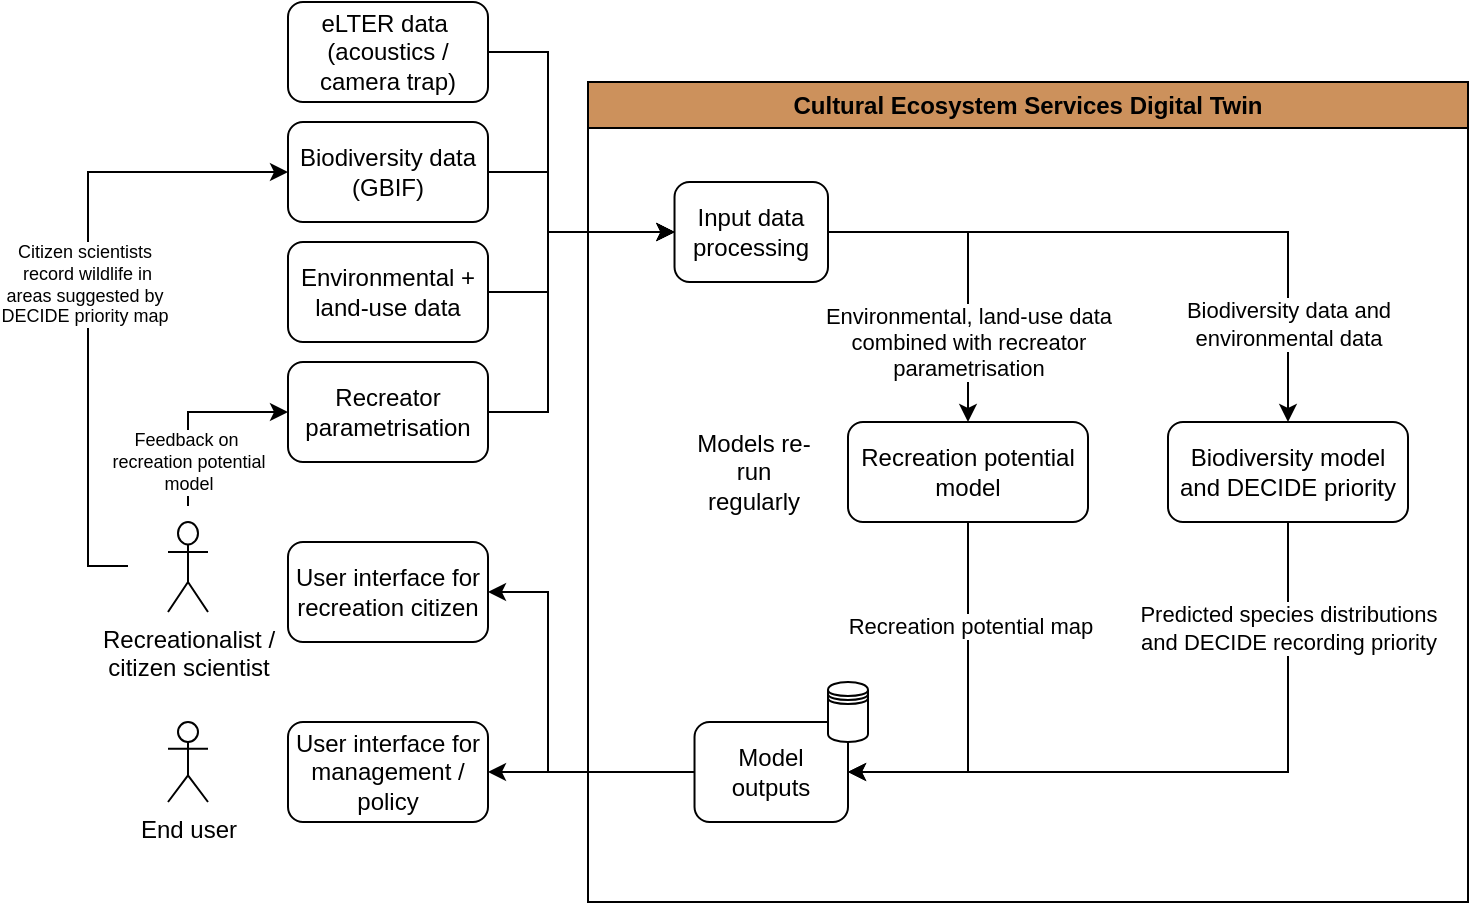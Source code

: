 <mxfile version="21.4.0" type="device">
  <diagram name="Page-1" id="pDZRCogy7_LoOODm2fah">
    <mxGraphModel dx="1086" dy="663" grid="1" gridSize="10" guides="1" tooltips="1" connect="1" arrows="1" fold="1" page="1" pageScale="1" pageWidth="827" pageHeight="583" math="0" shadow="0">
      <root>
        <mxCell id="0" />
        <mxCell id="1" parent="0" />
        <mxCell id="THtRjXHniIfY9D9vdl9W-40" style="edgeStyle=orthogonalEdgeStyle;rounded=0;orthogonalLoop=1;jettySize=auto;html=1;exitX=0.5;exitY=0;exitDx=0;exitDy=0;entryX=0;entryY=0.5;entryDx=0;entryDy=0;" edge="1" parent="1" source="THtRjXHniIfY9D9vdl9W-39" target="THtRjXHniIfY9D9vdl9W-10">
          <mxGeometry relative="1" as="geometry" />
        </mxCell>
        <mxCell id="THtRjXHniIfY9D9vdl9W-43" value="Feedback on&amp;nbsp;&lt;br style=&quot;font-size: 9px;&quot;&gt;recreation potential&lt;br style=&quot;font-size: 9px;&quot;&gt;model" style="edgeLabel;html=1;align=center;verticalAlign=middle;resizable=0;points=[];fontSize=9;" vertex="1" connectable="0" parent="THtRjXHniIfY9D9vdl9W-40">
          <mxGeometry x="-0.313" relative="1" as="geometry">
            <mxPoint y="11" as="offset" />
          </mxGeometry>
        </mxCell>
        <mxCell id="THtRjXHniIfY9D9vdl9W-41" style="edgeStyle=orthogonalEdgeStyle;rounded=0;orthogonalLoop=1;jettySize=auto;html=1;exitX=0;exitY=0.5;exitDx=0;exitDy=0;entryX=0;entryY=0.5;entryDx=0;entryDy=0;" edge="1" parent="1" source="THtRjXHniIfY9D9vdl9W-39" target="THtRjXHniIfY9D9vdl9W-8">
          <mxGeometry relative="1" as="geometry" />
        </mxCell>
        <mxCell id="THtRjXHniIfY9D9vdl9W-42" value="Citizen scientists&lt;br style=&quot;font-size: 9px;&quot;&gt;&amp;nbsp;record wildlife in &lt;br style=&quot;font-size: 9px;&quot;&gt;areas suggested by&lt;br style=&quot;font-size: 9px;&quot;&gt;DECIDE priority map" style="edgeLabel;html=1;align=center;verticalAlign=middle;resizable=0;points=[];fontSize=9;" vertex="1" connectable="0" parent="THtRjXHniIfY9D9vdl9W-41">
          <mxGeometry x="-0.133" y="2" relative="1" as="geometry">
            <mxPoint y="-24" as="offset" />
          </mxGeometry>
        </mxCell>
        <mxCell id="THtRjXHniIfY9D9vdl9W-39" value="" style="rounded=0;whiteSpace=wrap;html=1;fillColor=none;strokeColor=none;" vertex="1" parent="1">
          <mxGeometry x="80" y="292" width="60" height="60" as="geometry" />
        </mxCell>
        <mxCell id="THtRjXHniIfY9D9vdl9W-36" style="edgeStyle=orthogonalEdgeStyle;rounded=0;orthogonalLoop=1;jettySize=auto;html=1;exitX=1;exitY=0.5;exitDx=0;exitDy=0;entryX=0;entryY=0.5;entryDx=0;entryDy=0;" edge="1" parent="1" source="THtRjXHniIfY9D9vdl9W-7" target="THtRjXHniIfY9D9vdl9W-18">
          <mxGeometry relative="1" as="geometry">
            <Array as="points">
              <mxPoint x="290" y="65" />
              <mxPoint x="290" y="155" />
            </Array>
          </mxGeometry>
        </mxCell>
        <mxCell id="THtRjXHniIfY9D9vdl9W-7" value="eLTER data&amp;nbsp;&lt;br&gt;(acoustics / camera trap)" style="rounded=1;whiteSpace=wrap;html=1;" vertex="1" parent="1">
          <mxGeometry x="160" y="40" width="100" height="50" as="geometry" />
        </mxCell>
        <mxCell id="THtRjXHniIfY9D9vdl9W-34" style="edgeStyle=orthogonalEdgeStyle;rounded=0;orthogonalLoop=1;jettySize=auto;html=1;exitX=1;exitY=0.5;exitDx=0;exitDy=0;entryX=0;entryY=0.5;entryDx=0;entryDy=0;" edge="1" parent="1" source="THtRjXHniIfY9D9vdl9W-8" target="THtRjXHniIfY9D9vdl9W-18">
          <mxGeometry relative="1" as="geometry">
            <Array as="points">
              <mxPoint x="290" y="125" />
              <mxPoint x="290" y="155" />
            </Array>
          </mxGeometry>
        </mxCell>
        <mxCell id="THtRjXHniIfY9D9vdl9W-8" value="Biodiversity data (GBIF)" style="rounded=1;whiteSpace=wrap;html=1;" vertex="1" parent="1">
          <mxGeometry x="160" y="100" width="100" height="50" as="geometry" />
        </mxCell>
        <mxCell id="THtRjXHniIfY9D9vdl9W-32" style="edgeStyle=orthogonalEdgeStyle;rounded=0;orthogonalLoop=1;jettySize=auto;html=1;exitX=1;exitY=0.5;exitDx=0;exitDy=0;entryX=0;entryY=0.5;entryDx=0;entryDy=0;" edge="1" parent="1" source="THtRjXHniIfY9D9vdl9W-9" target="THtRjXHniIfY9D9vdl9W-18">
          <mxGeometry relative="1" as="geometry">
            <Array as="points">
              <mxPoint x="290" y="185" />
              <mxPoint x="290" y="155" />
            </Array>
          </mxGeometry>
        </mxCell>
        <mxCell id="THtRjXHniIfY9D9vdl9W-9" value="Environmental + land-use data" style="rounded=1;whiteSpace=wrap;html=1;" vertex="1" parent="1">
          <mxGeometry x="160" y="160" width="100" height="50" as="geometry" />
        </mxCell>
        <mxCell id="THtRjXHniIfY9D9vdl9W-30" style="edgeStyle=orthogonalEdgeStyle;rounded=0;orthogonalLoop=1;jettySize=auto;html=1;exitX=1;exitY=0.5;exitDx=0;exitDy=0;entryX=0;entryY=0.5;entryDx=0;entryDy=0;" edge="1" parent="1" source="THtRjXHniIfY9D9vdl9W-10" target="THtRjXHniIfY9D9vdl9W-18">
          <mxGeometry relative="1" as="geometry">
            <Array as="points">
              <mxPoint x="290" y="245" />
              <mxPoint x="290" y="155" />
            </Array>
          </mxGeometry>
        </mxCell>
        <mxCell id="THtRjXHniIfY9D9vdl9W-10" value="Recreator parametrisation" style="rounded=1;whiteSpace=wrap;html=1;" vertex="1" parent="1">
          <mxGeometry x="160" y="220" width="100" height="50" as="geometry" />
        </mxCell>
        <mxCell id="THtRjXHniIfY9D9vdl9W-11" value="User interface for recreation citizen" style="rounded=1;whiteSpace=wrap;html=1;" vertex="1" parent="1">
          <mxGeometry x="160" y="310" width="100" height="50" as="geometry" />
        </mxCell>
        <mxCell id="THtRjXHniIfY9D9vdl9W-12" value="User interface for management / policy" style="rounded=1;whiteSpace=wrap;html=1;" vertex="1" parent="1">
          <mxGeometry x="160" y="400" width="100" height="50" as="geometry" />
        </mxCell>
        <mxCell id="THtRjXHniIfY9D9vdl9W-15" value="Recreationalist / &lt;br&gt;citizen scientist" style="shape=umlActor;verticalLabelPosition=bottom;verticalAlign=top;html=1;outlineConnect=0;" vertex="1" parent="1">
          <mxGeometry x="100" y="300" width="20" height="45" as="geometry" />
        </mxCell>
        <mxCell id="THtRjXHniIfY9D9vdl9W-16" value="End user" style="shape=umlActor;verticalLabelPosition=bottom;verticalAlign=top;html=1;outlineConnect=0;" vertex="1" parent="1">
          <mxGeometry x="100" y="400" width="20" height="40" as="geometry" />
        </mxCell>
        <mxCell id="THtRjXHniIfY9D9vdl9W-25" style="edgeStyle=orthogonalEdgeStyle;rounded=0;orthogonalLoop=1;jettySize=auto;html=1;exitX=1;exitY=0.5;exitDx=0;exitDy=0;" edge="1" parent="1" source="THtRjXHniIfY9D9vdl9W-18" target="THtRjXHniIfY9D9vdl9W-13">
          <mxGeometry relative="1" as="geometry" />
        </mxCell>
        <mxCell id="THtRjXHniIfY9D9vdl9W-45" value="Environmental, land-use data&lt;br&gt;combined with recreator&lt;br&gt;parametrisation" style="edgeLabel;html=1;align=center;verticalAlign=middle;resizable=0;points=[];" vertex="1" connectable="0" parent="THtRjXHniIfY9D9vdl9W-25">
          <mxGeometry x="0.297" y="1" relative="1" as="geometry">
            <mxPoint x="-1" y="18" as="offset" />
          </mxGeometry>
        </mxCell>
        <mxCell id="THtRjXHniIfY9D9vdl9W-26" style="edgeStyle=orthogonalEdgeStyle;rounded=0;orthogonalLoop=1;jettySize=auto;html=1;exitX=1;exitY=0.5;exitDx=0;exitDy=0;entryX=0.5;entryY=0;entryDx=0;entryDy=0;" edge="1" parent="1" source="THtRjXHniIfY9D9vdl9W-18" target="THtRjXHniIfY9D9vdl9W-14">
          <mxGeometry relative="1" as="geometry" />
        </mxCell>
        <mxCell id="THtRjXHniIfY9D9vdl9W-46" value="Biodiversity data and&lt;br&gt;environmental data" style="edgeLabel;html=1;align=center;verticalAlign=middle;resizable=0;points=[];" vertex="1" connectable="0" parent="THtRjXHniIfY9D9vdl9W-26">
          <mxGeometry x="0.633" y="-1" relative="1" as="geometry">
            <mxPoint x="1" y="10" as="offset" />
          </mxGeometry>
        </mxCell>
        <mxCell id="THtRjXHniIfY9D9vdl9W-18" value="Input data&lt;br&gt;processing" style="rounded=1;whiteSpace=wrap;html=1;" vertex="1" parent="1">
          <mxGeometry x="353.26" y="130" width="76.74" height="50" as="geometry" />
        </mxCell>
        <mxCell id="THtRjXHniIfY9D9vdl9W-22" style="edgeStyle=orthogonalEdgeStyle;rounded=0;orthogonalLoop=1;jettySize=auto;html=1;exitX=0;exitY=0.5;exitDx=0;exitDy=0;entryX=1;entryY=0.5;entryDx=0;entryDy=0;" edge="1" parent="1" source="THtRjXHniIfY9D9vdl9W-19" target="THtRjXHniIfY9D9vdl9W-12">
          <mxGeometry relative="1" as="geometry">
            <Array as="points">
              <mxPoint x="330" y="425" />
              <mxPoint x="330" y="425" />
            </Array>
          </mxGeometry>
        </mxCell>
        <mxCell id="THtRjXHniIfY9D9vdl9W-23" style="edgeStyle=orthogonalEdgeStyle;rounded=0;orthogonalLoop=1;jettySize=auto;html=1;exitX=0;exitY=0.5;exitDx=0;exitDy=0;entryX=1;entryY=0.5;entryDx=0;entryDy=0;" edge="1" parent="1" source="THtRjXHniIfY9D9vdl9W-19" target="THtRjXHniIfY9D9vdl9W-11">
          <mxGeometry relative="1" as="geometry">
            <Array as="points">
              <mxPoint x="290" y="425" />
              <mxPoint x="290" y="335" />
            </Array>
          </mxGeometry>
        </mxCell>
        <mxCell id="THtRjXHniIfY9D9vdl9W-20" value="Cultural Ecosystem Services Digital Twin" style="swimlane;whiteSpace=wrap;html=1;fillColor=#cc915c;" vertex="1" parent="1">
          <mxGeometry x="310" y="80" width="440" height="410" as="geometry" />
        </mxCell>
        <mxCell id="THtRjXHniIfY9D9vdl9W-19" value="Model outputs" style="rounded=1;whiteSpace=wrap;html=1;" vertex="1" parent="THtRjXHniIfY9D9vdl9W-20">
          <mxGeometry x="53.26" y="320" width="76.74" height="50" as="geometry" />
        </mxCell>
        <mxCell id="THtRjXHniIfY9D9vdl9W-24" value="" style="shape=datastore;whiteSpace=wrap;html=1;" vertex="1" parent="THtRjXHniIfY9D9vdl9W-20">
          <mxGeometry x="120" y="300" width="20" height="30" as="geometry" />
        </mxCell>
        <mxCell id="THtRjXHniIfY9D9vdl9W-29" style="edgeStyle=orthogonalEdgeStyle;rounded=0;orthogonalLoop=1;jettySize=auto;html=1;exitX=0.5;exitY=1;exitDx=0;exitDy=0;entryX=1;entryY=0.5;entryDx=0;entryDy=0;" edge="1" parent="THtRjXHniIfY9D9vdl9W-20" source="THtRjXHniIfY9D9vdl9W-14" target="THtRjXHniIfY9D9vdl9W-19">
          <mxGeometry relative="1" as="geometry" />
        </mxCell>
        <mxCell id="THtRjXHniIfY9D9vdl9W-47" value="Predicted species distributions&lt;br&gt;and DECIDE recording priority" style="edgeLabel;html=1;align=center;verticalAlign=middle;resizable=0;points=[];" vertex="1" connectable="0" parent="THtRjXHniIfY9D9vdl9W-29">
          <mxGeometry x="-0.694" relative="1" as="geometry">
            <mxPoint as="offset" />
          </mxGeometry>
        </mxCell>
        <mxCell id="THtRjXHniIfY9D9vdl9W-14" value="Biodiversity model and DECIDE priority" style="rounded=1;whiteSpace=wrap;html=1;" vertex="1" parent="THtRjXHniIfY9D9vdl9W-20">
          <mxGeometry x="290" y="170" width="120" height="50" as="geometry" />
        </mxCell>
        <mxCell id="THtRjXHniIfY9D9vdl9W-13" value="Recreation potential model" style="rounded=1;whiteSpace=wrap;html=1;" vertex="1" parent="THtRjXHniIfY9D9vdl9W-20">
          <mxGeometry x="130" y="170" width="120" height="50" as="geometry" />
        </mxCell>
        <mxCell id="THtRjXHniIfY9D9vdl9W-27" style="edgeStyle=orthogonalEdgeStyle;rounded=0;orthogonalLoop=1;jettySize=auto;html=1;exitX=0.5;exitY=1;exitDx=0;exitDy=0;entryX=1;entryY=0.5;entryDx=0;entryDy=0;" edge="1" parent="THtRjXHniIfY9D9vdl9W-20" source="THtRjXHniIfY9D9vdl9W-13" target="THtRjXHniIfY9D9vdl9W-19">
          <mxGeometry relative="1" as="geometry" />
        </mxCell>
        <mxCell id="THtRjXHniIfY9D9vdl9W-44" value="Recreation potential map" style="edgeLabel;html=1;align=center;verticalAlign=middle;resizable=0;points=[];" vertex="1" connectable="0" parent="THtRjXHniIfY9D9vdl9W-27">
          <mxGeometry x="-0.438" y="1" relative="1" as="geometry">
            <mxPoint as="offset" />
          </mxGeometry>
        </mxCell>
        <mxCell id="THtRjXHniIfY9D9vdl9W-37" value="Models re-run regularly" style="text;html=1;strokeColor=none;fillColor=none;align=center;verticalAlign=middle;whiteSpace=wrap;rounded=0;" vertex="1" parent="THtRjXHniIfY9D9vdl9W-20">
          <mxGeometry x="53.26" y="180" width="60" height="30" as="geometry" />
        </mxCell>
      </root>
    </mxGraphModel>
  </diagram>
</mxfile>
